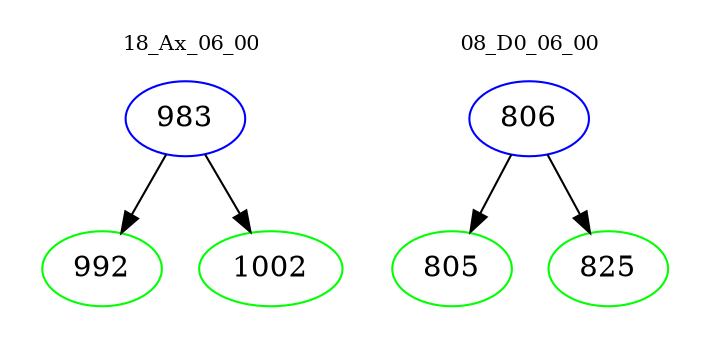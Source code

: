 digraph{
subgraph cluster_0 {
color = white
label = "18_Ax_06_00";
fontsize=10;
T0_983 [label="983", color="blue"]
T0_983 -> T0_992 [color="black"]
T0_992 [label="992", color="green"]
T0_983 -> T0_1002 [color="black"]
T0_1002 [label="1002", color="green"]
}
subgraph cluster_1 {
color = white
label = "08_D0_06_00";
fontsize=10;
T1_806 [label="806", color="blue"]
T1_806 -> T1_805 [color="black"]
T1_805 [label="805", color="green"]
T1_806 -> T1_825 [color="black"]
T1_825 [label="825", color="green"]
}
}
